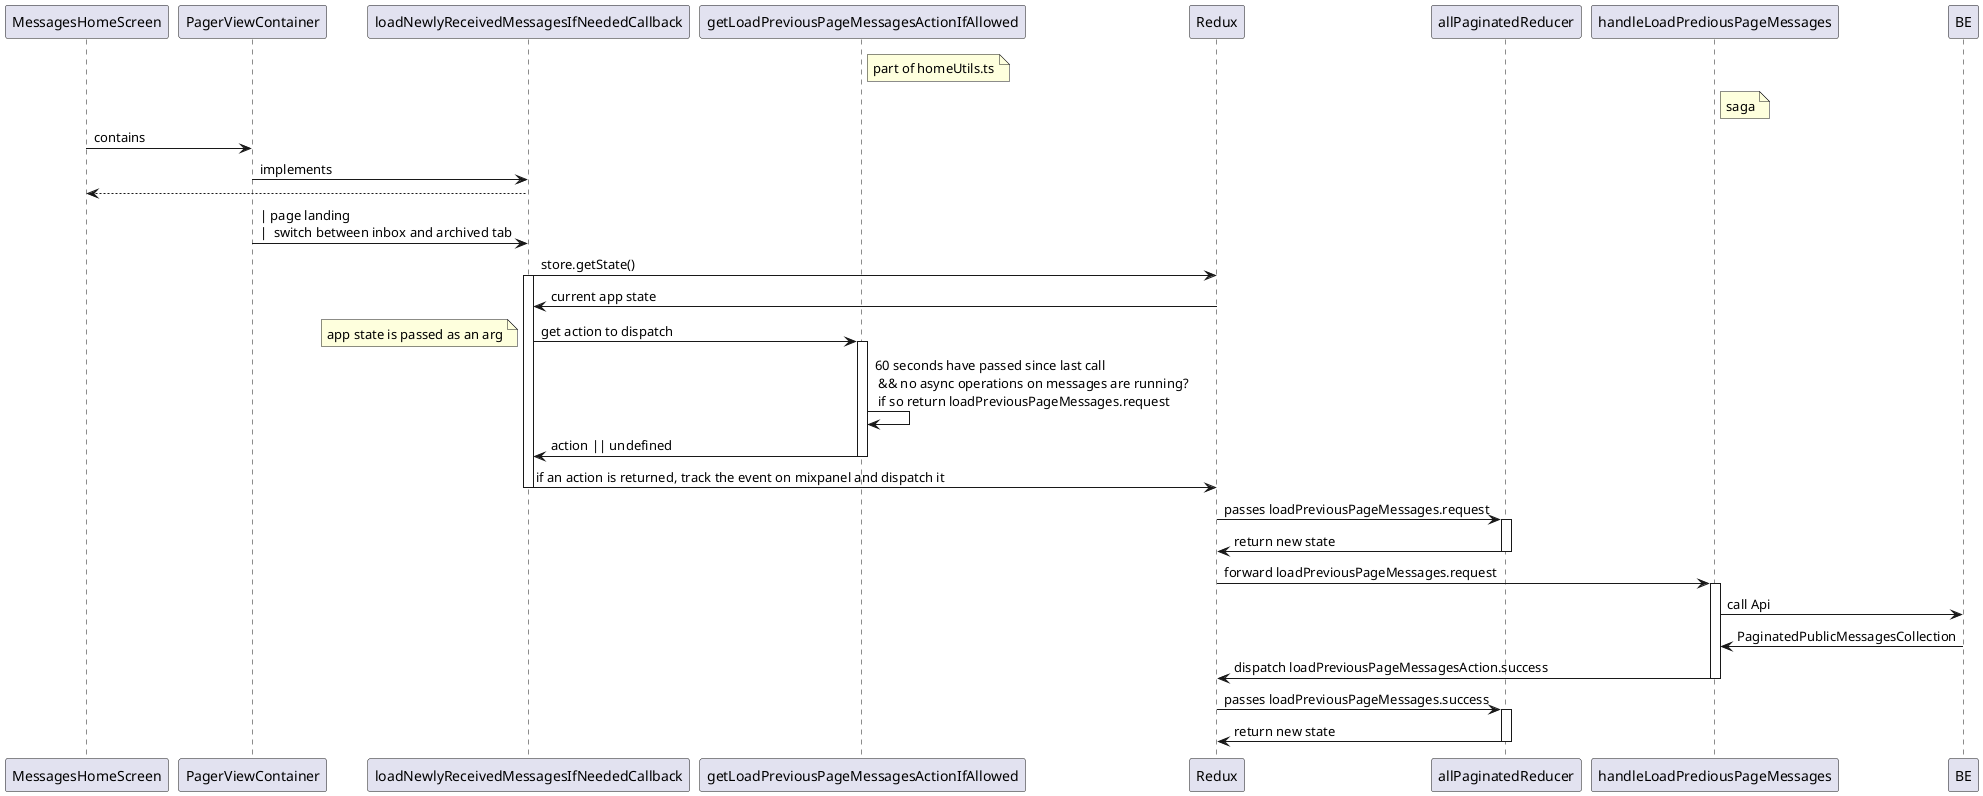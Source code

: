 @startuml
participant MessagesHomeScreen
participant PagerViewContainer
participant loadNewlyReceivedMessagesIfNeededCallback
participant getLoadPreviousPageMessagesActionIfAllowed
note right of getLoadPreviousPageMessagesActionIfAllowed
 part of homeUtils.ts
 end note
participant Redux
participant allPaginatedReducer
participant handleLoadPrediousPageMessages
note right of handleLoadPrediousPageMessages
 saga
 end note

MessagesHomeScreen -> PagerViewContainer : contains
PagerViewContainer-> loadNewlyReceivedMessagesIfNeededCallback :implements
loadNewlyReceivedMessagesIfNeededCallback-->MessagesHomeScreen
'----- END DEFINITIONS

PagerViewContainer -> loadNewlyReceivedMessagesIfNeededCallback  :| page landing \n|  switch between inbox and archived tab 

loadNewlyReceivedMessagesIfNeededCallback->Redux  : store.getState()
activate loadNewlyReceivedMessagesIfNeededCallback
    Redux->loadNewlyReceivedMessagesIfNeededCallback: current app state
    loadNewlyReceivedMessagesIfNeededCallback -> getLoadPreviousPageMessagesActionIfAllowed ++ : get action to dispatch
    note left: app state is passed as an arg
    getLoadPreviousPageMessagesActionIfAllowed->getLoadPreviousPageMessagesActionIfAllowed: 60 seconds have passed since last call \n && no async operations on messages are running?  \n if so return loadPreviousPageMessages.request 
    getLoadPreviousPageMessagesActionIfAllowed -> loadNewlyReceivedMessagesIfNeededCallback -- : action || undefined
    loadNewlyReceivedMessagesIfNeededCallback -> Redux : if an action is returned, track the event on mixpanel and dispatch it
deactivate loadNewlyReceivedMessagesIfNeededCallback

Redux->allPaginatedReducer ++ : passes loadPreviousPageMessages.request
allPaginatedReducer->Redux -- : return new state
' -------
Redux->handleLoadPrediousPageMessages ++ : forward loadPreviousPageMessages.request
handleLoadPrediousPageMessages->BE : call Api
BE->handleLoadPrediousPageMessages: PaginatedPublicMessagesCollection
handleLoadPrediousPageMessages->Redux --: dispatch loadPreviousPageMessagesAction.success
' ---------
Redux->allPaginatedReducer ++ : passes loadPreviousPageMessages.success
allPaginatedReducer->Redux -- : return new state
@enduml